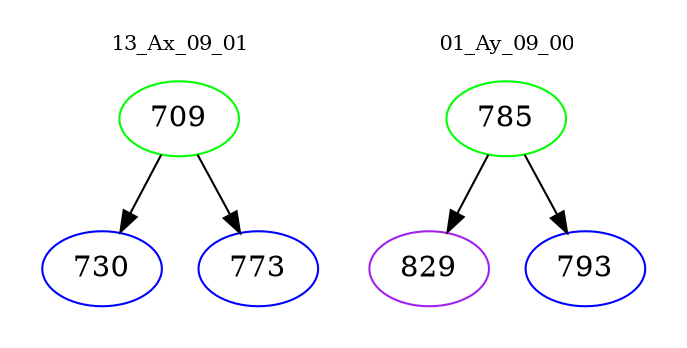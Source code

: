 digraph{
subgraph cluster_0 {
color = white
label = "13_Ax_09_01";
fontsize=10;
T0_709 [label="709", color="green"]
T0_709 -> T0_730 [color="black"]
T0_730 [label="730", color="blue"]
T0_709 -> T0_773 [color="black"]
T0_773 [label="773", color="blue"]
}
subgraph cluster_1 {
color = white
label = "01_Ay_09_00";
fontsize=10;
T1_785 [label="785", color="green"]
T1_785 -> T1_829 [color="black"]
T1_829 [label="829", color="purple"]
T1_785 -> T1_793 [color="black"]
T1_793 [label="793", color="blue"]
}
}
